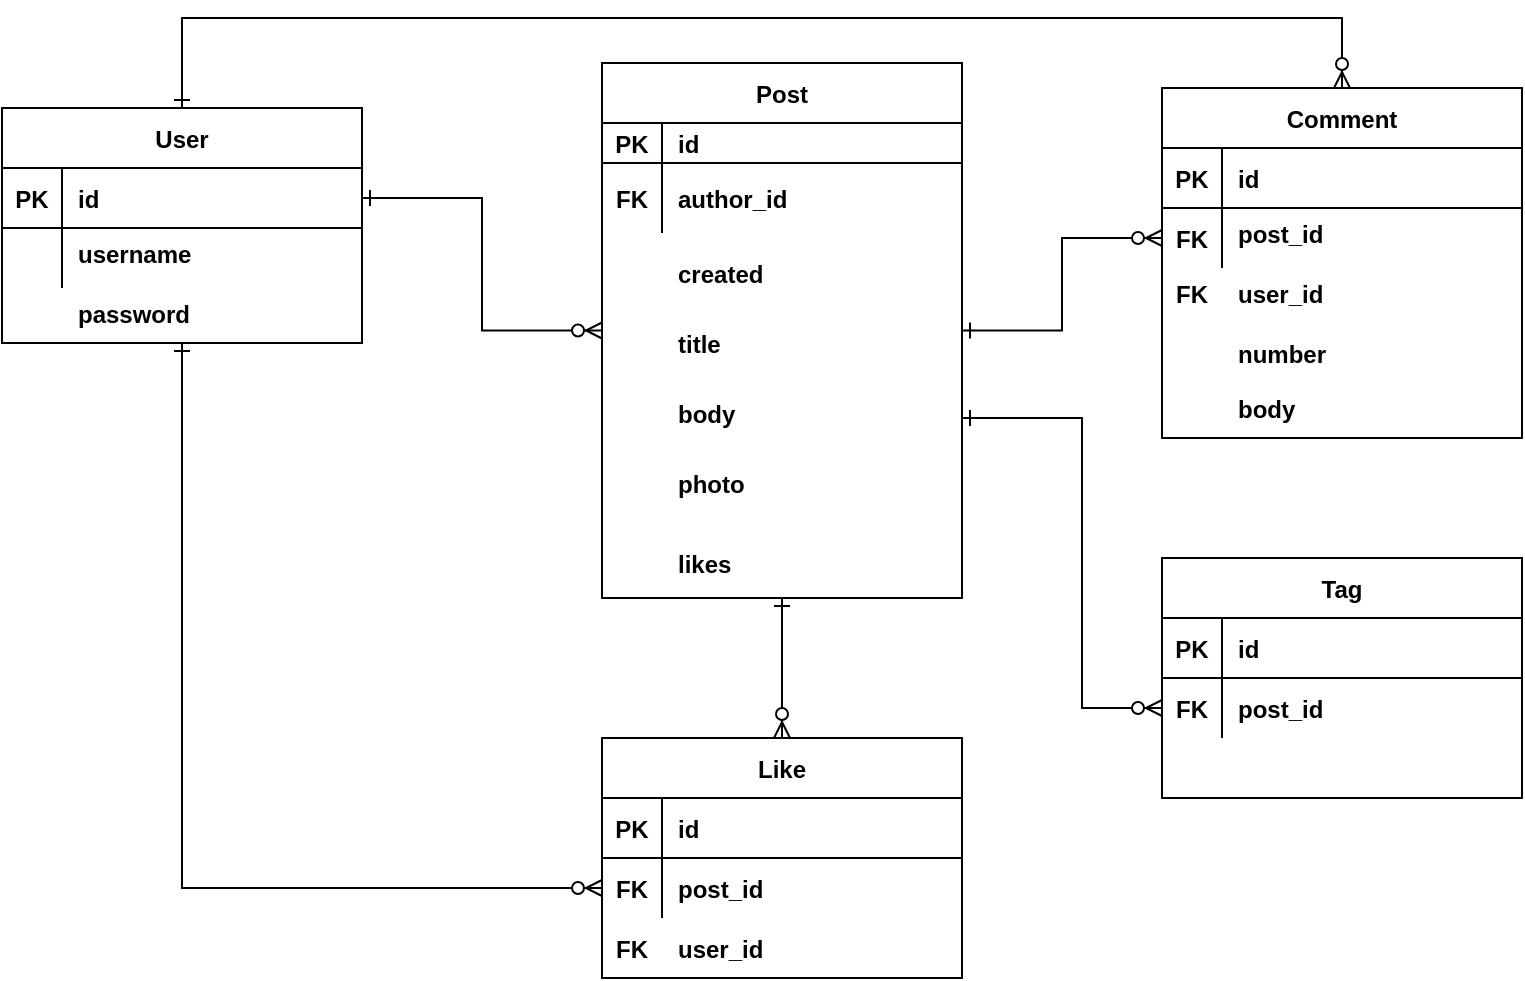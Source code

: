 <mxfile version="14.4.7" type="device"><diagram id="TSmo628ok1rJPWRxv_oq" name="Page-1"><mxGraphModel dx="2036" dy="663" grid="1" gridSize="10" guides="1" tooltips="1" connect="1" arrows="1" fold="1" page="1" pageScale="1" pageWidth="827" pageHeight="1169" math="0" shadow="0"><root><mxCell id="0"/><mxCell id="1" parent="0"/><mxCell id="6rWhhNExLski8nUP4Xyx-2" style="edgeStyle=orthogonalEdgeStyle;rounded=0;orthogonalLoop=1;jettySize=auto;html=1;entryX=0.5;entryY=0;entryDx=0;entryDy=0;endArrow=ERzeroToMany;endFill=1;startArrow=ERone;startFill=0;" parent="1" source="3jUhW8hohiOMyplYVEGV-133" target="GGdej6KZsJXA1_LHI7vi-6" edge="1"><mxGeometry relative="1" as="geometry"><mxPoint x="-210" y="110" as="targetPoint"/><Array as="points"><mxPoint x="-690" y="30"/><mxPoint x="-110" y="30"/></Array></mxGeometry></mxCell><mxCell id="6rWhhNExLski8nUP4Xyx-4" style="edgeStyle=orthogonalEdgeStyle;rounded=0;orthogonalLoop=1;jettySize=auto;html=1;entryX=0;entryY=0.5;entryDx=0;entryDy=0;startArrow=ERone;startFill=0;endArrow=ERzeroToMany;endFill=1;" parent="1" source="3jUhW8hohiOMyplYVEGV-133" target="GGdej6KZsJXA1_LHI7vi-34" edge="1"><mxGeometry relative="1" as="geometry"/></mxCell><mxCell id="3jUhW8hohiOMyplYVEGV-133" value="User" style="shape=table;startSize=30;container=1;collapsible=1;childLayout=tableLayout;fixedRows=1;rowLines=0;fontStyle=1;align=center;resizeLast=1;" parent="1" vertex="1"><mxGeometry x="-780" y="75" width="180" height="117.5" as="geometry"/></mxCell><mxCell id="3jUhW8hohiOMyplYVEGV-134" value="" style="shape=partialRectangle;collapsible=0;dropTarget=0;pointerEvents=0;fillColor=none;top=0;left=0;bottom=1;right=0;points=[[0,0.5],[1,0.5]];portConstraint=eastwest;fontStyle=1" parent="3jUhW8hohiOMyplYVEGV-133" vertex="1"><mxGeometry y="30" width="180" height="30" as="geometry"/></mxCell><mxCell id="3jUhW8hohiOMyplYVEGV-135" value="PK" style="shape=partialRectangle;connectable=0;fillColor=none;top=0;left=0;bottom=0;right=0;fontStyle=1;overflow=hidden;" parent="3jUhW8hohiOMyplYVEGV-134" vertex="1"><mxGeometry width="30" height="30" as="geometry"/></mxCell><mxCell id="3jUhW8hohiOMyplYVEGV-136" value="id" style="shape=partialRectangle;connectable=0;fillColor=none;top=0;left=0;bottom=0;right=0;align=left;spacingLeft=6;fontStyle=1;overflow=hidden;" parent="3jUhW8hohiOMyplYVEGV-134" vertex="1"><mxGeometry x="30" width="150" height="30" as="geometry"/></mxCell><mxCell id="3jUhW8hohiOMyplYVEGV-137" value="" style="shape=partialRectangle;collapsible=0;dropTarget=0;pointerEvents=0;fillColor=none;top=0;left=0;bottom=0;right=0;points=[[0,0.5],[1,0.5]];portConstraint=eastwest;fontStyle=1" parent="3jUhW8hohiOMyplYVEGV-133" vertex="1"><mxGeometry y="60" width="180" height="30" as="geometry"/></mxCell><mxCell id="3jUhW8hohiOMyplYVEGV-138" value="" style="shape=partialRectangle;connectable=0;fillColor=none;top=0;left=0;bottom=0;right=0;editable=1;overflow=hidden;fontStyle=1" parent="3jUhW8hohiOMyplYVEGV-137" vertex="1"><mxGeometry width="30" height="30" as="geometry"/></mxCell><mxCell id="3jUhW8hohiOMyplYVEGV-139" value="" style="shape=partialRectangle;connectable=0;fillColor=none;top=0;left=0;bottom=0;right=0;align=left;spacingLeft=6;overflow=hidden;fontStyle=1" parent="3jUhW8hohiOMyplYVEGV-137" vertex="1"><mxGeometry x="30" width="150" height="30" as="geometry"/></mxCell><mxCell id="GGdej6KZsJXA1_LHI7vi-16" style="edgeStyle=orthogonalEdgeStyle;rounded=0;orthogonalLoop=1;jettySize=auto;html=1;endArrow=ERzeroToMany;endFill=1;entryX=0;entryY=0.5;entryDx=0;entryDy=0;startArrow=ERone;startFill=0;" parent="1" source="3jUhW8hohiOMyplYVEGV-146" target="GGdej6KZsJXA1_LHI7vi-10" edge="1"><mxGeometry relative="1" as="geometry"><mxPoint x="-340" y="365" as="targetPoint"/></mxGeometry></mxCell><mxCell id="GGdej6KZsJXA1_LHI7vi-42" style="edgeStyle=orthogonalEdgeStyle;rounded=0;orthogonalLoop=1;jettySize=auto;html=1;entryX=0.5;entryY=0;entryDx=0;entryDy=0;endArrow=ERzeroToMany;endFill=1;startArrow=ERone;startFill=0;" parent="1" source="3jUhW8hohiOMyplYVEGV-146" target="GGdej6KZsJXA1_LHI7vi-30" edge="1"><mxGeometry relative="1" as="geometry"/></mxCell><mxCell id="3wPyR76Id-nKz8Zmv-bd-9" style="edgeStyle=orthogonalEdgeStyle;rounded=0;orthogonalLoop=1;jettySize=auto;html=1;entryX=0;entryY=0.5;entryDx=0;entryDy=0;startArrow=ERone;startFill=0;endArrow=ERzeroToMany;endFill=1;" parent="1" target="3wPyR76Id-nKz8Zmv-bd-5" edge="1"><mxGeometry relative="1" as="geometry"><mxPoint x="-300" y="230" as="sourcePoint"/><Array as="points"><mxPoint x="-240" y="230"/><mxPoint x="-240" y="375"/></Array></mxGeometry></mxCell><mxCell id="3jUhW8hohiOMyplYVEGV-146" value="Post" style="shape=table;startSize=30;container=1;collapsible=1;childLayout=tableLayout;fixedRows=1;rowLines=0;fontStyle=1;align=center;resizeLast=1;" parent="1" vertex="1"><mxGeometry x="-480" y="52.5" width="180" height="267.5" as="geometry"/></mxCell><mxCell id="3jUhW8hohiOMyplYVEGV-147" value="" style="shape=partialRectangle;collapsible=0;dropTarget=0;pointerEvents=0;fillColor=none;top=0;left=0;bottom=1;right=0;points=[[0,0.5],[1,0.5]];portConstraint=eastwest;fontStyle=1" parent="3jUhW8hohiOMyplYVEGV-146" vertex="1"><mxGeometry y="30" width="180" height="20" as="geometry"/></mxCell><mxCell id="3jUhW8hohiOMyplYVEGV-148" value="PK" style="shape=partialRectangle;connectable=0;fillColor=none;top=0;left=0;bottom=0;right=0;fontStyle=1;overflow=hidden;" parent="3jUhW8hohiOMyplYVEGV-147" vertex="1"><mxGeometry width="30" height="20" as="geometry"/></mxCell><mxCell id="3jUhW8hohiOMyplYVEGV-149" value="id" style="shape=partialRectangle;connectable=0;fillColor=none;top=0;left=0;bottom=0;right=0;align=left;spacingLeft=6;fontStyle=1;overflow=hidden;" parent="3jUhW8hohiOMyplYVEGV-147" vertex="1"><mxGeometry x="30" width="150" height="20" as="geometry"/></mxCell><mxCell id="3jUhW8hohiOMyplYVEGV-150" value="" style="shape=partialRectangle;collapsible=0;dropTarget=0;pointerEvents=0;fillColor=none;top=0;left=0;bottom=0;right=0;points=[[0,0.5],[1,0.5]];portConstraint=eastwest;fontStyle=1" parent="3jUhW8hohiOMyplYVEGV-146" vertex="1"><mxGeometry y="50" width="180" height="35" as="geometry"/></mxCell><mxCell id="3jUhW8hohiOMyplYVEGV-151" value="FK" style="shape=partialRectangle;connectable=0;fillColor=none;top=0;left=0;bottom=0;right=0;editable=1;overflow=hidden;fontStyle=1" parent="3jUhW8hohiOMyplYVEGV-150" vertex="1"><mxGeometry width="30" height="35" as="geometry"/></mxCell><mxCell id="3jUhW8hohiOMyplYVEGV-152" value="author_id" style="shape=partialRectangle;connectable=0;fillColor=none;top=0;left=0;bottom=0;right=0;align=left;spacingLeft=6;overflow=hidden;fontStyle=1" parent="3jUhW8hohiOMyplYVEGV-150" vertex="1"><mxGeometry x="30" width="150" height="35" as="geometry"/></mxCell><mxCell id="3jUhW8hohiOMyplYVEGV-195" value="created" style="shape=partialRectangle;connectable=0;fillColor=none;top=0;left=0;bottom=0;right=0;align=left;spacingLeft=6;overflow=hidden;fontStyle=1" parent="1" vertex="1"><mxGeometry x="-450" y="140" width="150" height="35" as="geometry"/></mxCell><mxCell id="3jUhW8hohiOMyplYVEGV-196" value="title" style="shape=partialRectangle;connectable=0;fillColor=none;top=0;left=0;bottom=0;right=0;align=left;spacingLeft=6;overflow=hidden;fontStyle=1" parent="1" vertex="1"><mxGeometry x="-450" y="175" width="150" height="35" as="geometry"/></mxCell><mxCell id="3jUhW8hohiOMyplYVEGV-197" value="body" style="shape=partialRectangle;connectable=0;fillColor=none;top=0;left=0;bottom=0;right=0;align=left;spacingLeft=6;overflow=hidden;fontStyle=1" parent="1" vertex="1"><mxGeometry x="-450" y="210" width="150" height="35" as="geometry"/></mxCell><mxCell id="GGdej6KZsJXA1_LHI7vi-2" style="edgeStyle=orthogonalEdgeStyle;rounded=0;orthogonalLoop=1;jettySize=auto;html=1;endArrow=ERzeroToMany;endFill=1;entryX=0;entryY=0.5;entryDx=0;entryDy=0;startArrow=ERone;startFill=0;" parent="1" source="3jUhW8hohiOMyplYVEGV-134" target="3jUhW8hohiOMyplYVEGV-146" edge="1"><mxGeometry relative="1" as="geometry"><mxPoint x="-490" y="185" as="targetPoint"/></mxGeometry></mxCell><mxCell id="GGdej6KZsJXA1_LHI7vi-4" value="username" style="shape=partialRectangle;connectable=0;fillColor=none;top=0;left=0;bottom=0;right=0;align=left;spacingLeft=6;overflow=hidden;fontStyle=1" parent="1" vertex="1"><mxGeometry x="-750" y="132.5" width="150" height="30" as="geometry"/></mxCell><mxCell id="GGdej6KZsJXA1_LHI7vi-5" value="password" style="shape=partialRectangle;connectable=0;fillColor=none;top=0;left=0;bottom=0;right=0;align=left;spacingLeft=6;overflow=hidden;fontStyle=1" parent="1" vertex="1"><mxGeometry x="-750" y="162.5" width="150" height="30" as="geometry"/></mxCell><mxCell id="GGdej6KZsJXA1_LHI7vi-6" value="Comment" style="shape=table;startSize=30;container=1;collapsible=1;childLayout=tableLayout;fixedRows=1;rowLines=0;fontStyle=1;align=center;resizeLast=1;" parent="1" vertex="1"><mxGeometry x="-200" y="65" width="180" height="175" as="geometry"/></mxCell><mxCell id="GGdej6KZsJXA1_LHI7vi-7" value="" style="shape=partialRectangle;collapsible=0;dropTarget=0;pointerEvents=0;fillColor=none;top=0;left=0;bottom=1;right=0;points=[[0,0.5],[1,0.5]];portConstraint=eastwest;fontStyle=1" parent="GGdej6KZsJXA1_LHI7vi-6" vertex="1"><mxGeometry y="30" width="180" height="30" as="geometry"/></mxCell><mxCell id="GGdej6KZsJXA1_LHI7vi-8" value="PK" style="shape=partialRectangle;connectable=0;fillColor=none;top=0;left=0;bottom=0;right=0;fontStyle=1;overflow=hidden;" parent="GGdej6KZsJXA1_LHI7vi-7" vertex="1"><mxGeometry width="30" height="30" as="geometry"/></mxCell><mxCell id="GGdej6KZsJXA1_LHI7vi-9" value="id" style="shape=partialRectangle;connectable=0;fillColor=none;top=0;left=0;bottom=0;right=0;align=left;spacingLeft=6;fontStyle=1;overflow=hidden;" parent="GGdej6KZsJXA1_LHI7vi-7" vertex="1"><mxGeometry x="30" width="150" height="30" as="geometry"/></mxCell><mxCell id="GGdej6KZsJXA1_LHI7vi-10" value="" style="shape=partialRectangle;collapsible=0;dropTarget=0;pointerEvents=0;fillColor=none;top=0;left=0;bottom=0;right=0;points=[[0,0.5],[1,0.5]];portConstraint=eastwest;fontStyle=1" parent="GGdej6KZsJXA1_LHI7vi-6" vertex="1"><mxGeometry y="60" width="180" height="30" as="geometry"/></mxCell><mxCell id="GGdej6KZsJXA1_LHI7vi-11" value="FK" style="shape=partialRectangle;connectable=0;fillColor=none;top=0;left=0;bottom=0;right=0;editable=1;overflow=hidden;fontStyle=1" parent="GGdej6KZsJXA1_LHI7vi-10" vertex="1"><mxGeometry width="30" height="30" as="geometry"/></mxCell><mxCell id="GGdej6KZsJXA1_LHI7vi-12" value="" style="shape=partialRectangle;connectable=0;fillColor=none;top=0;left=0;bottom=0;right=0;align=left;spacingLeft=6;overflow=hidden;fontStyle=1" parent="GGdej6KZsJXA1_LHI7vi-10" vertex="1"><mxGeometry x="30" width="150" height="30" as="geometry"/></mxCell><mxCell id="GGdej6KZsJXA1_LHI7vi-13" value="post_id" style="shape=partialRectangle;connectable=0;fillColor=none;top=0;left=0;bottom=0;right=0;align=left;spacingLeft=6;overflow=hidden;fontStyle=1" parent="1" vertex="1"><mxGeometry x="-170" y="122.5" width="150" height="30" as="geometry"/></mxCell><mxCell id="GGdej6KZsJXA1_LHI7vi-14" value="user_id" style="shape=partialRectangle;connectable=0;fillColor=none;top=0;left=0;bottom=0;right=0;align=left;spacingLeft=6;overflow=hidden;fontStyle=1" parent="1" vertex="1"><mxGeometry x="-170" y="152.5" width="150" height="30" as="geometry"/></mxCell><mxCell id="GGdej6KZsJXA1_LHI7vi-15" value="number" style="shape=partialRectangle;connectable=0;fillColor=none;top=0;left=0;bottom=0;right=0;align=left;spacingLeft=6;overflow=hidden;fontStyle=1" parent="1" vertex="1"><mxGeometry x="-170" y="182.5" width="150" height="30" as="geometry"/></mxCell><mxCell id="GGdej6KZsJXA1_LHI7vi-29" value="photo" style="shape=partialRectangle;connectable=0;fillColor=none;top=0;left=0;bottom=0;right=0;align=left;spacingLeft=6;overflow=hidden;fontStyle=1" parent="1" vertex="1"><mxGeometry x="-450" y="245" width="150" height="35" as="geometry"/></mxCell><mxCell id="GGdej6KZsJXA1_LHI7vi-30" value="Like" style="shape=table;startSize=30;container=1;collapsible=1;childLayout=tableLayout;fixedRows=1;rowLines=0;fontStyle=1;align=center;resizeLast=1;" parent="1" vertex="1"><mxGeometry x="-480" y="390" width="180" height="120" as="geometry"><mxRectangle x="-480" y="390" width="40" height="30" as="alternateBounds"/></mxGeometry></mxCell><mxCell id="GGdej6KZsJXA1_LHI7vi-31" value="" style="shape=partialRectangle;collapsible=0;dropTarget=0;pointerEvents=0;fillColor=none;top=0;left=0;bottom=1;right=0;points=[[0,0.5],[1,0.5]];portConstraint=eastwest;fontStyle=1" parent="GGdej6KZsJXA1_LHI7vi-30" vertex="1"><mxGeometry y="30" width="180" height="30" as="geometry"/></mxCell><mxCell id="GGdej6KZsJXA1_LHI7vi-32" value="PK" style="shape=partialRectangle;connectable=0;fillColor=none;top=0;left=0;bottom=0;right=0;fontStyle=1;overflow=hidden;" parent="GGdej6KZsJXA1_LHI7vi-31" vertex="1"><mxGeometry width="30" height="30" as="geometry"/></mxCell><mxCell id="GGdej6KZsJXA1_LHI7vi-33" value="id" style="shape=partialRectangle;connectable=0;fillColor=none;top=0;left=0;bottom=0;right=0;align=left;spacingLeft=6;fontStyle=1;overflow=hidden;" parent="GGdej6KZsJXA1_LHI7vi-31" vertex="1"><mxGeometry x="30" width="150" height="30" as="geometry"/></mxCell><mxCell id="GGdej6KZsJXA1_LHI7vi-34" value="" style="shape=partialRectangle;collapsible=0;dropTarget=0;pointerEvents=0;fillColor=none;top=0;left=0;bottom=0;right=0;points=[[0,0.5],[1,0.5]];portConstraint=eastwest;fontStyle=1" parent="GGdej6KZsJXA1_LHI7vi-30" vertex="1"><mxGeometry y="60" width="180" height="30" as="geometry"/></mxCell><mxCell id="GGdej6KZsJXA1_LHI7vi-35" value="FK" style="shape=partialRectangle;connectable=0;fillColor=none;top=0;left=0;bottom=0;right=0;editable=1;overflow=hidden;fontStyle=1" parent="GGdej6KZsJXA1_LHI7vi-34" vertex="1"><mxGeometry width="30" height="30" as="geometry"/></mxCell><mxCell id="GGdej6KZsJXA1_LHI7vi-36" value="post_id" style="shape=partialRectangle;connectable=0;fillColor=none;top=0;left=0;bottom=0;right=0;align=left;spacingLeft=6;overflow=hidden;fontStyle=1" parent="GGdej6KZsJXA1_LHI7vi-34" vertex="1"><mxGeometry x="30" width="150" height="30" as="geometry"/></mxCell><mxCell id="ewxhusBHg-kQd4yINAn8-2" value="likes" style="shape=partialRectangle;connectable=0;fillColor=none;top=0;left=0;bottom=0;right=0;align=left;spacingLeft=6;overflow=hidden;fontStyle=1" parent="1" vertex="1"><mxGeometry x="-450" y="285" width="150" height="35" as="geometry"/></mxCell><mxCell id="ewxhusBHg-kQd4yINAn8-3" value="user_id" style="shape=partialRectangle;connectable=0;fillColor=none;top=0;left=0;bottom=0;right=0;align=left;spacingLeft=6;overflow=hidden;fontStyle=1" parent="1" vertex="1"><mxGeometry x="-450" y="480" width="150" height="30" as="geometry"/></mxCell><mxCell id="ewxhusBHg-kQd4yINAn8-6" value="FK" style="shape=partialRectangle;connectable=0;fillColor=none;top=0;left=0;bottom=0;right=0;editable=1;overflow=hidden;fontStyle=1" parent="1" vertex="1"><mxGeometry x="-480" y="480" width="30" height="30" as="geometry"/></mxCell><mxCell id="3wPyR76Id-nKz8Zmv-bd-1" value="Tag" style="shape=table;startSize=30;container=1;collapsible=1;childLayout=tableLayout;fixedRows=1;rowLines=0;fontStyle=1;align=center;resizeLast=1;" parent="1" vertex="1"><mxGeometry x="-200" y="300" width="180" height="120" as="geometry"/></mxCell><mxCell id="3wPyR76Id-nKz8Zmv-bd-2" value="" style="shape=partialRectangle;collapsible=0;dropTarget=0;pointerEvents=0;fillColor=none;top=0;left=0;bottom=1;right=0;points=[[0,0.5],[1,0.5]];portConstraint=eastwest;fontStyle=1" parent="3wPyR76Id-nKz8Zmv-bd-1" vertex="1"><mxGeometry y="30" width="180" height="30" as="geometry"/></mxCell><mxCell id="3wPyR76Id-nKz8Zmv-bd-3" value="PK" style="shape=partialRectangle;connectable=0;fillColor=none;top=0;left=0;bottom=0;right=0;fontStyle=1;overflow=hidden;" parent="3wPyR76Id-nKz8Zmv-bd-2" vertex="1"><mxGeometry width="30" height="30" as="geometry"/></mxCell><mxCell id="3wPyR76Id-nKz8Zmv-bd-4" value="id" style="shape=partialRectangle;connectable=0;fillColor=none;top=0;left=0;bottom=0;right=0;align=left;spacingLeft=6;fontStyle=1;overflow=hidden;" parent="3wPyR76Id-nKz8Zmv-bd-2" vertex="1"><mxGeometry x="30" width="150" height="30" as="geometry"/></mxCell><mxCell id="3wPyR76Id-nKz8Zmv-bd-5" value="" style="shape=partialRectangle;collapsible=0;dropTarget=0;pointerEvents=0;fillColor=none;top=0;left=0;bottom=0;right=0;points=[[0,0.5],[1,0.5]];portConstraint=eastwest;fontStyle=1" parent="3wPyR76Id-nKz8Zmv-bd-1" vertex="1"><mxGeometry y="60" width="180" height="30" as="geometry"/></mxCell><mxCell id="3wPyR76Id-nKz8Zmv-bd-6" value="FK" style="shape=partialRectangle;connectable=0;fillColor=none;top=0;left=0;bottom=0;right=0;editable=1;overflow=hidden;fontStyle=1" parent="3wPyR76Id-nKz8Zmv-bd-5" vertex="1"><mxGeometry width="30" height="30" as="geometry"/></mxCell><mxCell id="3wPyR76Id-nKz8Zmv-bd-7" value="post_id" style="shape=partialRectangle;connectable=0;fillColor=none;top=0;left=0;bottom=0;right=0;align=left;spacingLeft=6;overflow=hidden;fontStyle=1" parent="3wPyR76Id-nKz8Zmv-bd-5" vertex="1"><mxGeometry x="30" width="150" height="30" as="geometry"/></mxCell><mxCell id="6rWhhNExLski8nUP4Xyx-1" value="FK" style="shape=partialRectangle;connectable=0;fillColor=none;top=0;left=0;bottom=0;right=0;editable=1;overflow=hidden;fontStyle=1" parent="1" vertex="1"><mxGeometry x="-200" y="152.5" width="30" height="30" as="geometry"/></mxCell><mxCell id="YDqaOt5eazi0kSKXaPjT-1" value="body" style="shape=partialRectangle;connectable=0;fillColor=none;top=0;left=0;bottom=0;right=0;align=left;spacingLeft=6;overflow=hidden;fontStyle=1" vertex="1" parent="1"><mxGeometry x="-170" y="210" width="150" height="30" as="geometry"/></mxCell></root></mxGraphModel></diagram></mxfile>
